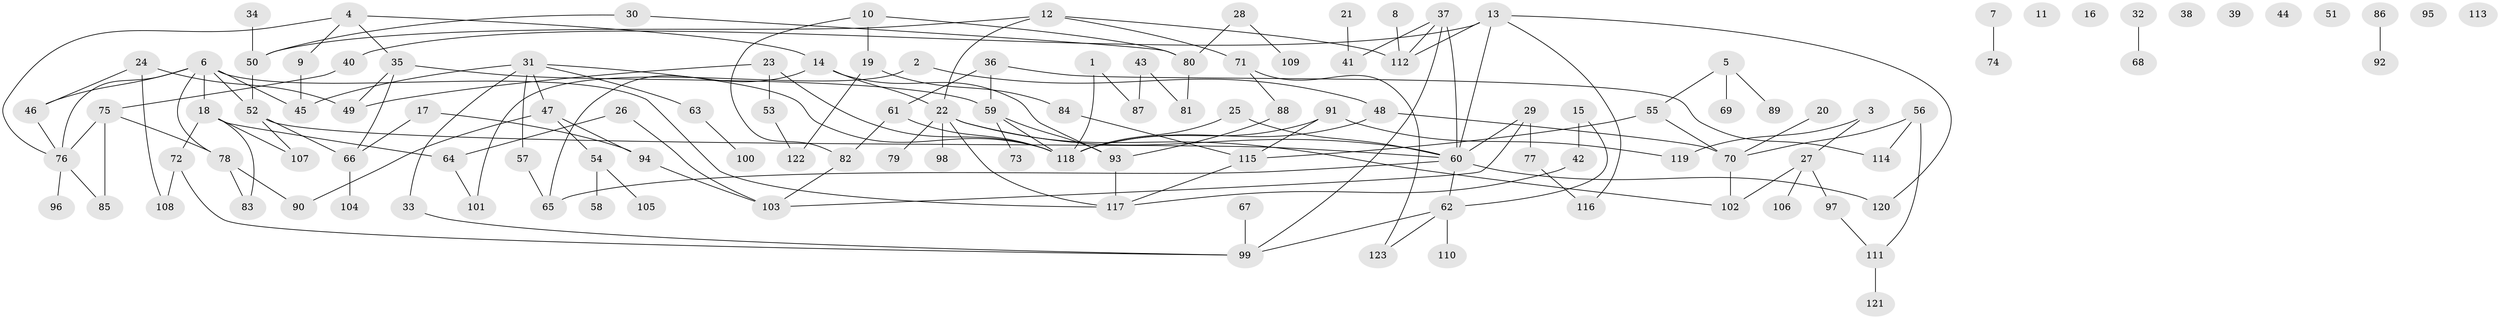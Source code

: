 // coarse degree distribution, {2: 0.2441860465116279, 4: 0.12790697674418605, 3: 0.12790697674418605, 7: 0.046511627906976744, 1: 0.23255813953488372, 0: 0.09302325581395349, 6: 0.046511627906976744, 8: 0.046511627906976744, 5: 0.03488372093023256}
// Generated by graph-tools (version 1.1) at 2025/16/03/04/25 18:16:27]
// undirected, 123 vertices, 158 edges
graph export_dot {
graph [start="1"]
  node [color=gray90,style=filled];
  1;
  2;
  3;
  4;
  5;
  6;
  7;
  8;
  9;
  10;
  11;
  12;
  13;
  14;
  15;
  16;
  17;
  18;
  19;
  20;
  21;
  22;
  23;
  24;
  25;
  26;
  27;
  28;
  29;
  30;
  31;
  32;
  33;
  34;
  35;
  36;
  37;
  38;
  39;
  40;
  41;
  42;
  43;
  44;
  45;
  46;
  47;
  48;
  49;
  50;
  51;
  52;
  53;
  54;
  55;
  56;
  57;
  58;
  59;
  60;
  61;
  62;
  63;
  64;
  65;
  66;
  67;
  68;
  69;
  70;
  71;
  72;
  73;
  74;
  75;
  76;
  77;
  78;
  79;
  80;
  81;
  82;
  83;
  84;
  85;
  86;
  87;
  88;
  89;
  90;
  91;
  92;
  93;
  94;
  95;
  96;
  97;
  98;
  99;
  100;
  101;
  102;
  103;
  104;
  105;
  106;
  107;
  108;
  109;
  110;
  111;
  112;
  113;
  114;
  115;
  116;
  117;
  118;
  119;
  120;
  121;
  122;
  123;
  1 -- 87;
  1 -- 118;
  2 -- 48;
  2 -- 101;
  3 -- 27;
  3 -- 119;
  4 -- 9;
  4 -- 14;
  4 -- 35;
  4 -- 76;
  5 -- 55;
  5 -- 69;
  5 -- 89;
  6 -- 18;
  6 -- 45;
  6 -- 46;
  6 -- 52;
  6 -- 76;
  6 -- 78;
  6 -- 117;
  7 -- 74;
  8 -- 112;
  9 -- 45;
  10 -- 19;
  10 -- 80;
  10 -- 82;
  12 -- 22;
  12 -- 50;
  12 -- 71;
  12 -- 112;
  13 -- 40;
  13 -- 60;
  13 -- 112;
  13 -- 116;
  13 -- 120;
  14 -- 22;
  14 -- 65;
  14 -- 93;
  15 -- 42;
  15 -- 62;
  17 -- 66;
  17 -- 94;
  18 -- 64;
  18 -- 72;
  18 -- 83;
  18 -- 107;
  19 -- 84;
  19 -- 122;
  20 -- 70;
  21 -- 41;
  22 -- 60;
  22 -- 79;
  22 -- 98;
  22 -- 102;
  22 -- 117;
  23 -- 49;
  23 -- 53;
  23 -- 118;
  24 -- 46;
  24 -- 49;
  24 -- 108;
  25 -- 60;
  25 -- 118;
  26 -- 64;
  26 -- 103;
  27 -- 97;
  27 -- 102;
  27 -- 106;
  28 -- 80;
  28 -- 109;
  29 -- 60;
  29 -- 77;
  29 -- 103;
  30 -- 50;
  30 -- 80;
  31 -- 33;
  31 -- 45;
  31 -- 47;
  31 -- 57;
  31 -- 63;
  31 -- 118;
  32 -- 68;
  33 -- 99;
  34 -- 50;
  35 -- 49;
  35 -- 59;
  35 -- 66;
  36 -- 59;
  36 -- 61;
  36 -- 114;
  37 -- 41;
  37 -- 60;
  37 -- 99;
  37 -- 112;
  40 -- 75;
  42 -- 117;
  43 -- 81;
  43 -- 87;
  46 -- 76;
  47 -- 54;
  47 -- 90;
  47 -- 94;
  48 -- 70;
  48 -- 118;
  50 -- 52;
  52 -- 60;
  52 -- 66;
  52 -- 107;
  53 -- 122;
  54 -- 58;
  54 -- 105;
  55 -- 70;
  55 -- 115;
  56 -- 70;
  56 -- 111;
  56 -- 114;
  57 -- 65;
  59 -- 73;
  59 -- 93;
  59 -- 118;
  60 -- 62;
  60 -- 65;
  60 -- 120;
  61 -- 82;
  61 -- 118;
  62 -- 99;
  62 -- 110;
  62 -- 123;
  63 -- 100;
  64 -- 101;
  66 -- 104;
  67 -- 99;
  70 -- 102;
  71 -- 88;
  71 -- 123;
  72 -- 99;
  72 -- 108;
  75 -- 76;
  75 -- 78;
  75 -- 85;
  76 -- 85;
  76 -- 96;
  77 -- 116;
  78 -- 83;
  78 -- 90;
  80 -- 81;
  82 -- 103;
  84 -- 115;
  86 -- 92;
  88 -- 93;
  91 -- 115;
  91 -- 118;
  91 -- 119;
  93 -- 117;
  94 -- 103;
  97 -- 111;
  111 -- 121;
  115 -- 117;
}
